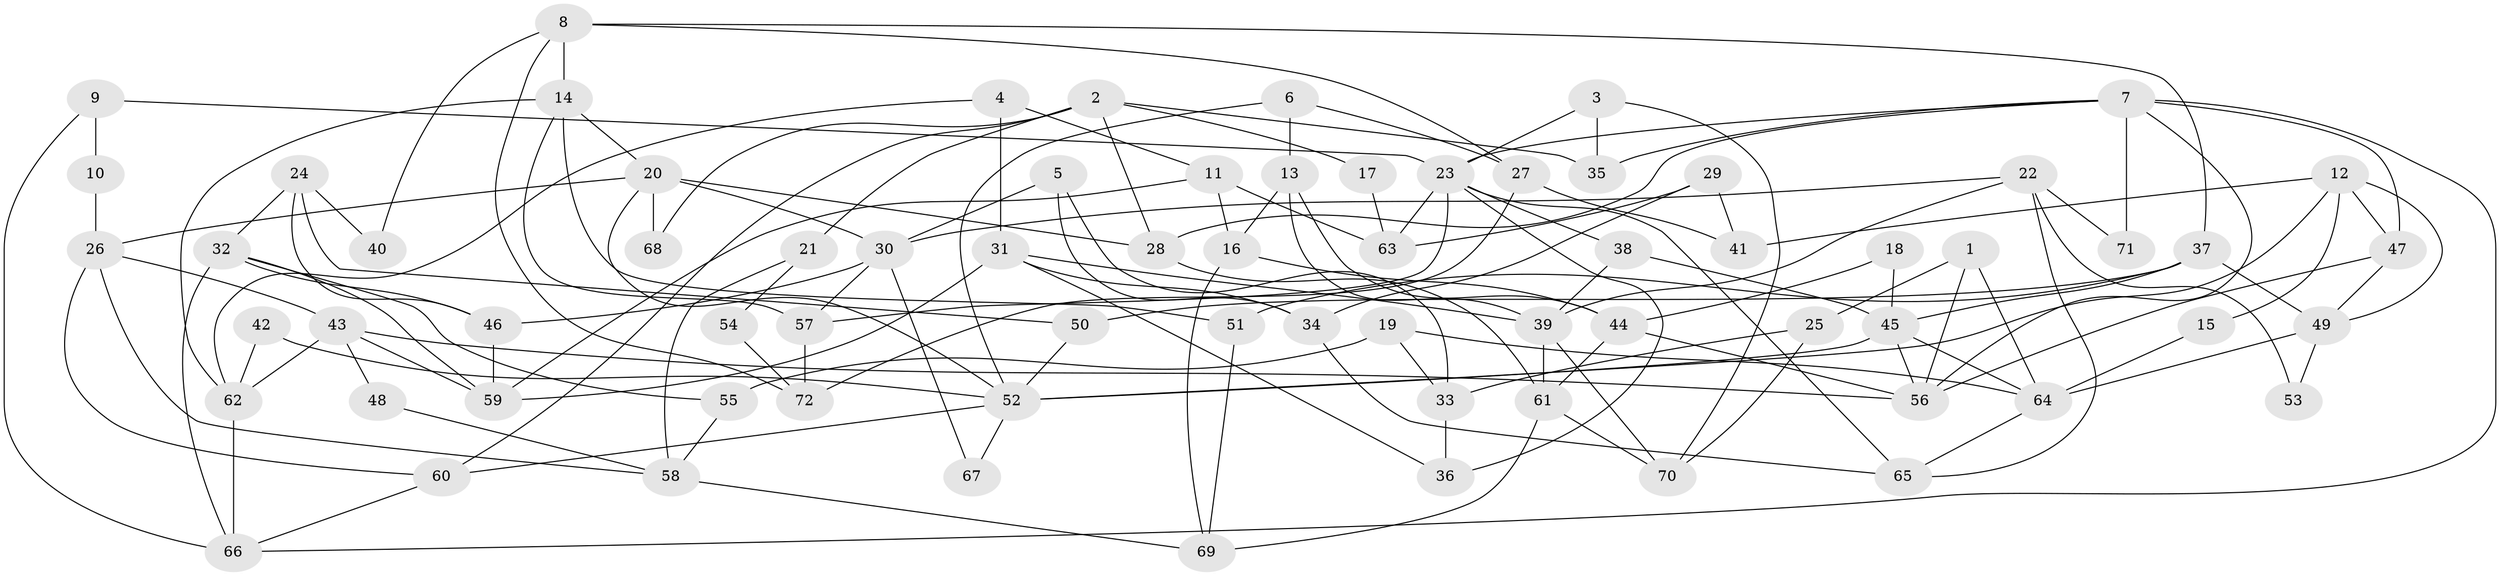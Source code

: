 // Generated by graph-tools (version 1.1) at 2025/11/02/27/25 16:11:24]
// undirected, 72 vertices, 144 edges
graph export_dot {
graph [start="1"]
  node [color=gray90,style=filled];
  1;
  2;
  3;
  4;
  5;
  6;
  7;
  8;
  9;
  10;
  11;
  12;
  13;
  14;
  15;
  16;
  17;
  18;
  19;
  20;
  21;
  22;
  23;
  24;
  25;
  26;
  27;
  28;
  29;
  30;
  31;
  32;
  33;
  34;
  35;
  36;
  37;
  38;
  39;
  40;
  41;
  42;
  43;
  44;
  45;
  46;
  47;
  48;
  49;
  50;
  51;
  52;
  53;
  54;
  55;
  56;
  57;
  58;
  59;
  60;
  61;
  62;
  63;
  64;
  65;
  66;
  67;
  68;
  69;
  70;
  71;
  72;
  1 -- 25;
  1 -- 56;
  1 -- 64;
  2 -- 28;
  2 -- 60;
  2 -- 17;
  2 -- 21;
  2 -- 35;
  2 -- 68;
  3 -- 70;
  3 -- 35;
  3 -- 23;
  4 -- 62;
  4 -- 31;
  4 -- 11;
  5 -- 33;
  5 -- 30;
  5 -- 34;
  6 -- 52;
  6 -- 13;
  6 -- 27;
  7 -- 56;
  7 -- 47;
  7 -- 23;
  7 -- 28;
  7 -- 35;
  7 -- 66;
  7 -- 71;
  8 -- 37;
  8 -- 27;
  8 -- 14;
  8 -- 40;
  8 -- 72;
  9 -- 23;
  9 -- 66;
  9 -- 10;
  10 -- 26;
  11 -- 59;
  11 -- 16;
  11 -- 63;
  12 -- 49;
  12 -- 41;
  12 -- 15;
  12 -- 47;
  12 -- 52;
  13 -- 44;
  13 -- 16;
  13 -- 39;
  14 -- 20;
  14 -- 51;
  14 -- 57;
  14 -- 62;
  15 -- 64;
  16 -- 44;
  16 -- 69;
  17 -- 63;
  18 -- 44;
  18 -- 45;
  19 -- 64;
  19 -- 55;
  19 -- 33;
  20 -- 52;
  20 -- 28;
  20 -- 26;
  20 -- 30;
  20 -- 68;
  21 -- 58;
  21 -- 54;
  22 -- 30;
  22 -- 65;
  22 -- 39;
  22 -- 53;
  22 -- 71;
  23 -- 36;
  23 -- 38;
  23 -- 57;
  23 -- 63;
  23 -- 65;
  24 -- 46;
  24 -- 32;
  24 -- 40;
  24 -- 50;
  25 -- 70;
  25 -- 33;
  26 -- 60;
  26 -- 43;
  26 -- 58;
  27 -- 72;
  27 -- 41;
  28 -- 61;
  29 -- 34;
  29 -- 63;
  29 -- 41;
  30 -- 57;
  30 -- 46;
  30 -- 67;
  31 -- 34;
  31 -- 39;
  31 -- 36;
  31 -- 59;
  32 -- 66;
  32 -- 59;
  32 -- 46;
  32 -- 55;
  33 -- 36;
  34 -- 65;
  37 -- 45;
  37 -- 50;
  37 -- 49;
  37 -- 51;
  38 -- 39;
  38 -- 45;
  39 -- 61;
  39 -- 70;
  42 -- 52;
  42 -- 62;
  43 -- 59;
  43 -- 48;
  43 -- 56;
  43 -- 62;
  44 -- 61;
  44 -- 56;
  45 -- 64;
  45 -- 52;
  45 -- 56;
  46 -- 59;
  47 -- 56;
  47 -- 49;
  48 -- 58;
  49 -- 53;
  49 -- 64;
  50 -- 52;
  51 -- 69;
  52 -- 60;
  52 -- 67;
  54 -- 72;
  55 -- 58;
  57 -- 72;
  58 -- 69;
  60 -- 66;
  61 -- 69;
  61 -- 70;
  62 -- 66;
  64 -- 65;
}
